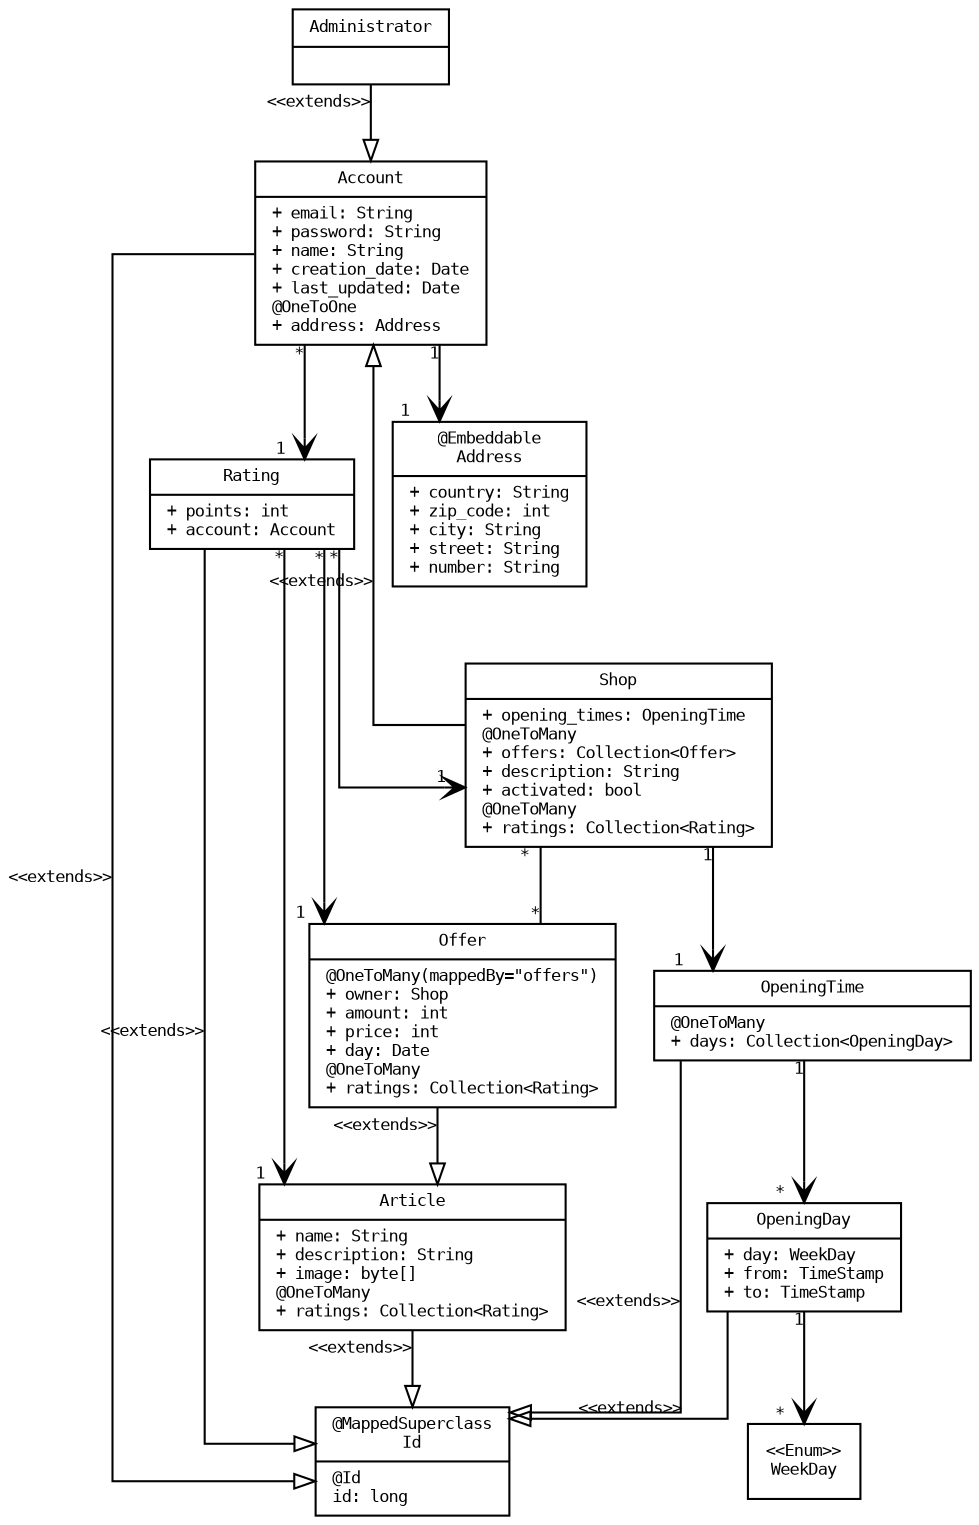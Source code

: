 digraph G {
	graph [ splines=ortho ]
	fontname = "Inconsolata"
	fontsize = 8

	node [
		fontname = "Inconsolata"
		fontsize = 8
		shape = "record"
	]

	edge [
		fontname = "Inconsolata"
		fontsize = 8
	]

	Id [
		label = "{@MappedSuperclass\n
			Id|
			@Id\l
			id: long\l
			}"
	]

	{
		edge [ arrowhead=empty xlabel="<<extends>>" ]
		Account -> Id
		Article -> Id
		OpeningTime -> Id
		OpeningDay -> Id
		Rating -> Id
	}

	Account [
		label = "{
			Account|
			+ email: String\l
			+ password: String\l
			+ name: String\l
			+ creation_date: Date\l
			+ last_updated: Date\l
			@OneToOne\l
			+ address: Address\l
		}"
	]

	Rating [
		label = "{
			Rating|
			+ points: int\l
			+ account: Account\l
		}"
	]

	Shop [
		label = "{Shop|
			+ opening_times: OpeningTime\l
			@OneToMany\l
			+ offers: Collection\<Offer\>\l
			+ description: String\l
			+ activated: bool\l
			@OneToMany\l
			+ ratings: Collection\<Rating\>\l
			}"
	]

		/* User [ */
		/* 	label = "{User| */
		/* 	+ address: Address\l */
		/* 	}" */
		/* ] */

	OpeningTime [
		label = "{OpeningTime|
			@OneToMany\l
			+ days: Collection\<OpeningDay\>\l
			}"
	]

	OpeningDay [
		label = "{OpeningDay|
			+ day: WeekDay\l
			+ from: TimeStamp\l
			+ to: TimeStamp\l
			}"
	]

	WeekDay [
		label ="{\<\<Enum\>\>\n
			WeekDay
			}"
	]

	Address [
		label = "{@Embeddable\n
			Address|
			+ country: String\l
			+ zip_code: int\l
			+ city: String\l
			+ street: String\l
			+ number: String\l
			}"
	]

	Administrator [
		label = "{Administrator|}"
	]

	Article [
		label = "{Article|
			+ name: String\l
			+ description: String\l
			+ image: byte[]\l
			@OneToMany\l
			+ ratings: Collection\<Rating\>\l
			}"
	]

	Offer [
		label = "{Offer|
			@OneToMany(mappedBy=\"offers\")\l
			+ owner: Shop\l
			+ amount: int\l
			+ price: int\l
			+ day: Date\l
			@OneToMany\l
			+ ratings: Collection\<Rating\>\l
			}"
	]

	{
		edge [ arrowhead=empty xlabel="<<extends>>" ]
		Shop -> Account
		Administrator -> Account
		Offer -> Article
	}
	{
		edge [ arrowhead=vee taillabel="1" headlabel="*  " ]
		OpeningDay -> WeekDay
		OpeningTime -> OpeningDay
	}
	{
		edge [ arrowhead=vee taillabel="*" headlabel="1  "]
		Rating -> Shop
		Rating -> Offer
		Rating -> Article
		Account -> Rating
	}
	{
		edge [ arrowhead=vee taillabel="1" headlabel="1   " ]
		Shop -> OpeningTime
		Account -> Address
	}
	{
		edge [ dir=none taillabel="* " headlabel = "*"]
		Shop -> Offer [
			/* taillabel="* \nofferingShop" */
			/* headlabel="*\nofferedArticles" */
		]
	}
}

